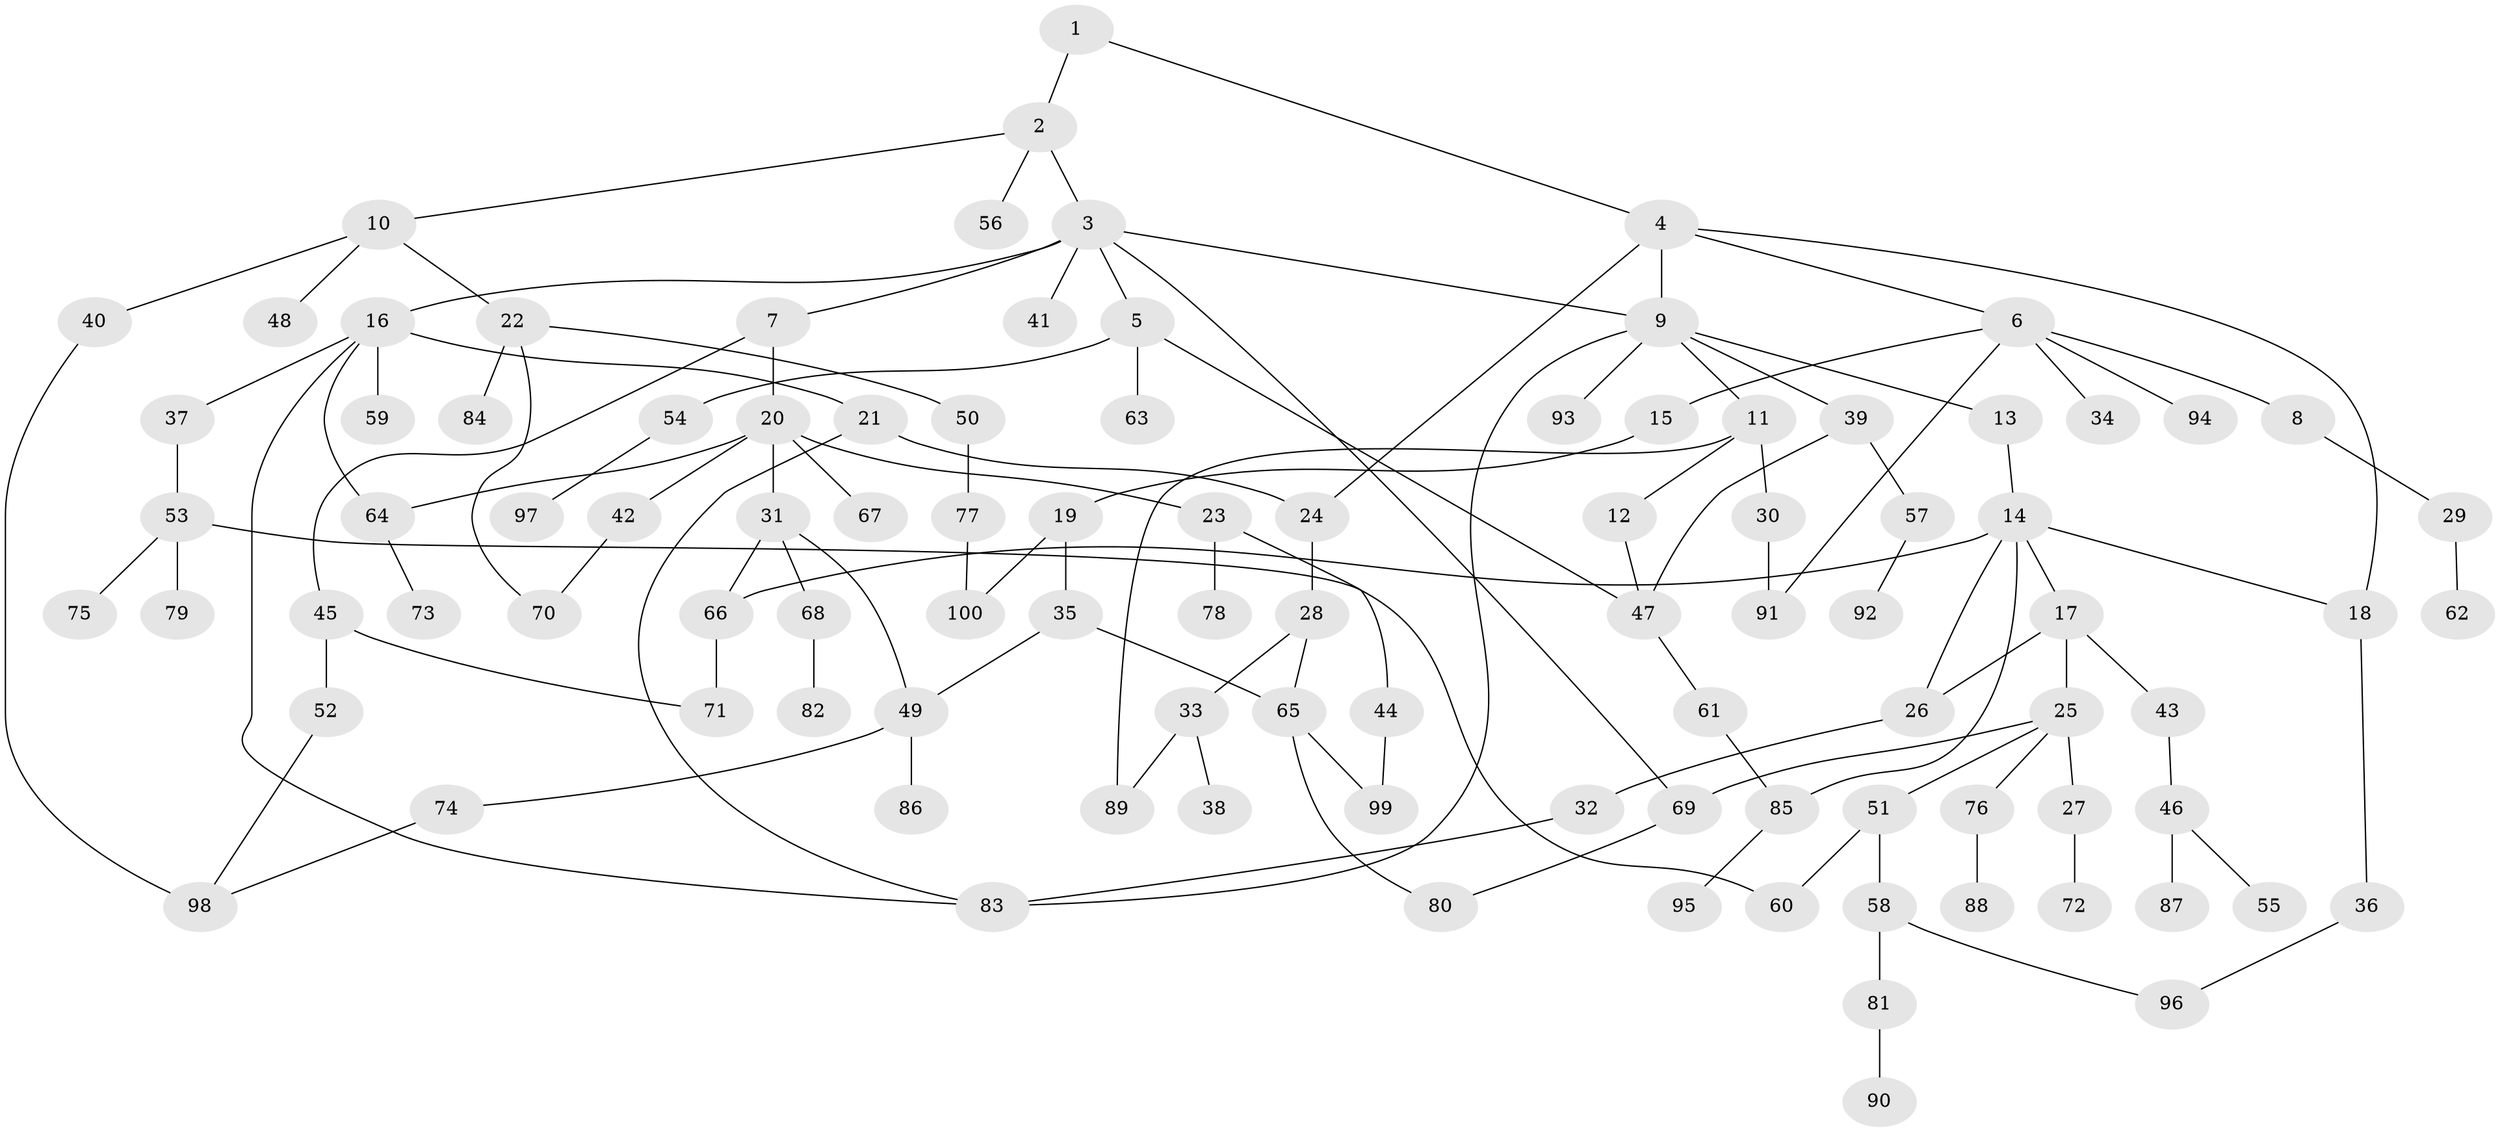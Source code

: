 // Generated by graph-tools (version 1.1) at 2025/38/02/21/25 10:38:51]
// undirected, 100 vertices, 125 edges
graph export_dot {
graph [start="1"]
  node [color=gray90,style=filled];
  1;
  2;
  3;
  4;
  5;
  6;
  7;
  8;
  9;
  10;
  11;
  12;
  13;
  14;
  15;
  16;
  17;
  18;
  19;
  20;
  21;
  22;
  23;
  24;
  25;
  26;
  27;
  28;
  29;
  30;
  31;
  32;
  33;
  34;
  35;
  36;
  37;
  38;
  39;
  40;
  41;
  42;
  43;
  44;
  45;
  46;
  47;
  48;
  49;
  50;
  51;
  52;
  53;
  54;
  55;
  56;
  57;
  58;
  59;
  60;
  61;
  62;
  63;
  64;
  65;
  66;
  67;
  68;
  69;
  70;
  71;
  72;
  73;
  74;
  75;
  76;
  77;
  78;
  79;
  80;
  81;
  82;
  83;
  84;
  85;
  86;
  87;
  88;
  89;
  90;
  91;
  92;
  93;
  94;
  95;
  96;
  97;
  98;
  99;
  100;
  1 -- 2;
  1 -- 4;
  2 -- 3;
  2 -- 10;
  2 -- 56;
  3 -- 5;
  3 -- 7;
  3 -- 9;
  3 -- 16;
  3 -- 41;
  3 -- 69;
  4 -- 6;
  4 -- 24;
  4 -- 18;
  4 -- 9;
  5 -- 47;
  5 -- 54;
  5 -- 63;
  6 -- 8;
  6 -- 15;
  6 -- 34;
  6 -- 94;
  6 -- 91;
  7 -- 20;
  7 -- 45;
  8 -- 29;
  9 -- 11;
  9 -- 13;
  9 -- 39;
  9 -- 93;
  9 -- 83;
  10 -- 22;
  10 -- 40;
  10 -- 48;
  11 -- 12;
  11 -- 30;
  11 -- 89;
  12 -- 47;
  13 -- 14;
  14 -- 17;
  14 -- 18;
  14 -- 66;
  14 -- 85;
  14 -- 26;
  15 -- 19;
  16 -- 21;
  16 -- 37;
  16 -- 59;
  16 -- 64;
  16 -- 83;
  17 -- 25;
  17 -- 26;
  17 -- 43;
  18 -- 36;
  19 -- 35;
  19 -- 100;
  20 -- 23;
  20 -- 31;
  20 -- 42;
  20 -- 67;
  20 -- 64;
  21 -- 24;
  21 -- 83;
  22 -- 50;
  22 -- 84;
  22 -- 70;
  23 -- 44;
  23 -- 78;
  24 -- 28;
  25 -- 27;
  25 -- 51;
  25 -- 69;
  25 -- 76;
  26 -- 32;
  27 -- 72;
  28 -- 33;
  28 -- 65;
  29 -- 62;
  30 -- 91;
  31 -- 68;
  31 -- 66;
  31 -- 49;
  32 -- 83;
  33 -- 38;
  33 -- 89;
  35 -- 49;
  35 -- 65;
  36 -- 96;
  37 -- 53;
  39 -- 57;
  39 -- 47;
  40 -- 98;
  42 -- 70;
  43 -- 46;
  44 -- 99;
  45 -- 52;
  45 -- 71;
  46 -- 55;
  46 -- 87;
  47 -- 61;
  49 -- 74;
  49 -- 86;
  50 -- 77;
  51 -- 58;
  51 -- 60;
  52 -- 98;
  53 -- 75;
  53 -- 79;
  53 -- 60;
  54 -- 97;
  57 -- 92;
  58 -- 81;
  58 -- 96;
  61 -- 85;
  64 -- 73;
  65 -- 99;
  65 -- 80;
  66 -- 71;
  68 -- 82;
  69 -- 80;
  74 -- 98;
  76 -- 88;
  77 -- 100;
  81 -- 90;
  85 -- 95;
}
